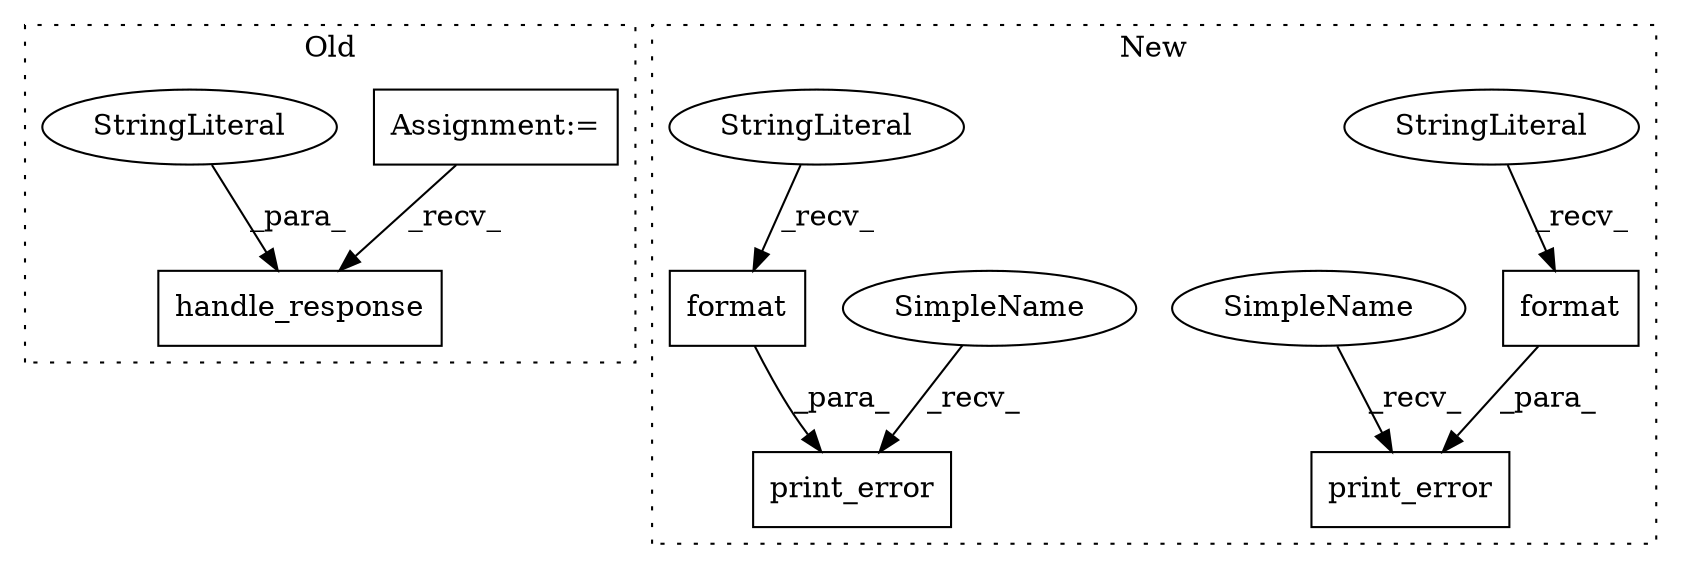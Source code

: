 digraph G {
subgraph cluster0 {
1 [label="handle_response" a="32" s="5372,5426" l="16,1" shape="box"];
6 [label="Assignment:=" a="7" s="4860" l="15" shape="box"];
9 [label="StringLiteral" a="45" s="5396" l="30" shape="ellipse"];
label = "Old";
style="dotted";
}
subgraph cluster1 {
2 [label="format" a="32" s="6141,6149" l="7,1" shape="box"];
3 [label="StringLiteral" a="45" s="6119" l="21" shape="ellipse"];
4 [label="print_error" a="32" s="6107,6150" l="12,1" shape="box"];
5 [label="print_error" a="32" s="6030,6090" l="12,1" shape="box"];
7 [label="format" a="32" s="6075,6089" l="7,1" shape="box"];
8 [label="StringLiteral" a="45" s="6042" l="32" shape="ellipse"];
10 [label="SimpleName" a="42" s="6099" l="7" shape="ellipse"];
11 [label="SimpleName" a="42" s="6022" l="7" shape="ellipse"];
label = "New";
style="dotted";
}
2 -> 4 [label="_para_"];
3 -> 2 [label="_recv_"];
6 -> 1 [label="_recv_"];
7 -> 5 [label="_para_"];
8 -> 7 [label="_recv_"];
9 -> 1 [label="_para_"];
10 -> 4 [label="_recv_"];
11 -> 5 [label="_recv_"];
}